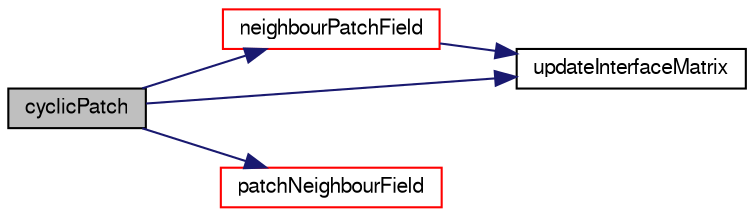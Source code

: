 digraph "cyclicPatch"
{
  bgcolor="transparent";
  edge [fontname="FreeSans",fontsize="10",labelfontname="FreeSans",labelfontsize="10"];
  node [fontname="FreeSans",fontsize="10",shape=record];
  rankdir="LR";
  Node118 [label="cyclicPatch",height=0.2,width=0.4,color="black", fillcolor="grey75", style="filled", fontcolor="black"];
  Node118 -> Node119 [color="midnightblue",fontsize="10",style="solid",fontname="FreeSans"];
  Node119 [label="neighbourPatchField",height=0.2,width=0.4,color="red",URL="$a22006.html#a4fe542ac94c13b57506fb9e9add72dcc",tooltip="Return reference to neighbour patchField. "];
  Node119 -> Node123 [color="midnightblue",fontsize="10",style="solid",fontname="FreeSans"];
  Node123 [label="updateInterfaceMatrix",height=0.2,width=0.4,color="black",URL="$a22006.html#a4144bb27e8739ab5a673b3da1e245e17",tooltip="Update result field based on interface functionality. "];
  Node118 -> Node124 [color="midnightblue",fontsize="10",style="solid",fontname="FreeSans"];
  Node124 [label="patchNeighbourField",height=0.2,width=0.4,color="red",URL="$a22006.html#ad9ef4c75c0a3daf9ba43fa389d84bfb0",tooltip="Return neighbour coupled internal cell data. "];
  Node118 -> Node123 [color="midnightblue",fontsize="10",style="solid",fontname="FreeSans"];
}
